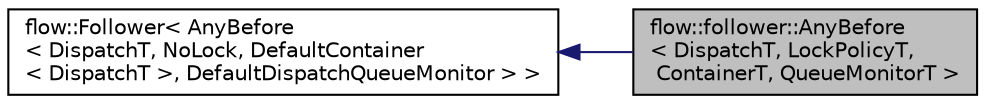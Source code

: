 digraph "flow::follower::AnyBefore&lt; DispatchT, LockPolicyT, ContainerT, QueueMonitorT &gt;"
{
 // LATEX_PDF_SIZE
  edge [fontname="Helvetica",fontsize="10",labelfontname="Helvetica",labelfontsize="10"];
  node [fontname="Helvetica",fontsize="10",shape=record];
  rankdir="LR";
  Node1 [label="flow::follower::AnyBefore\l\< DispatchT, LockPolicyT,\l ContainerT, QueueMonitorT \>",height=0.2,width=0.4,color="black", fillcolor="grey75", style="filled", fontcolor="black",tooltip="Captures all data elements from a delay before the driving sequencing stamp."];
  Node2 -> Node1 [dir="back",color="midnightblue",fontsize="10",style="solid",fontname="Helvetica"];
  Node2 [label="flow::Follower\< AnyBefore\l\< DispatchT, NoLock, DefaultContainer\l\< DispatchT \>, DefaultDispatchQueueMonitor \> \>",height=0.2,width=0.4,color="black", fillcolor="white", style="filled",URL="$classflow_1_1_follower.html",tooltip=" "];
}
